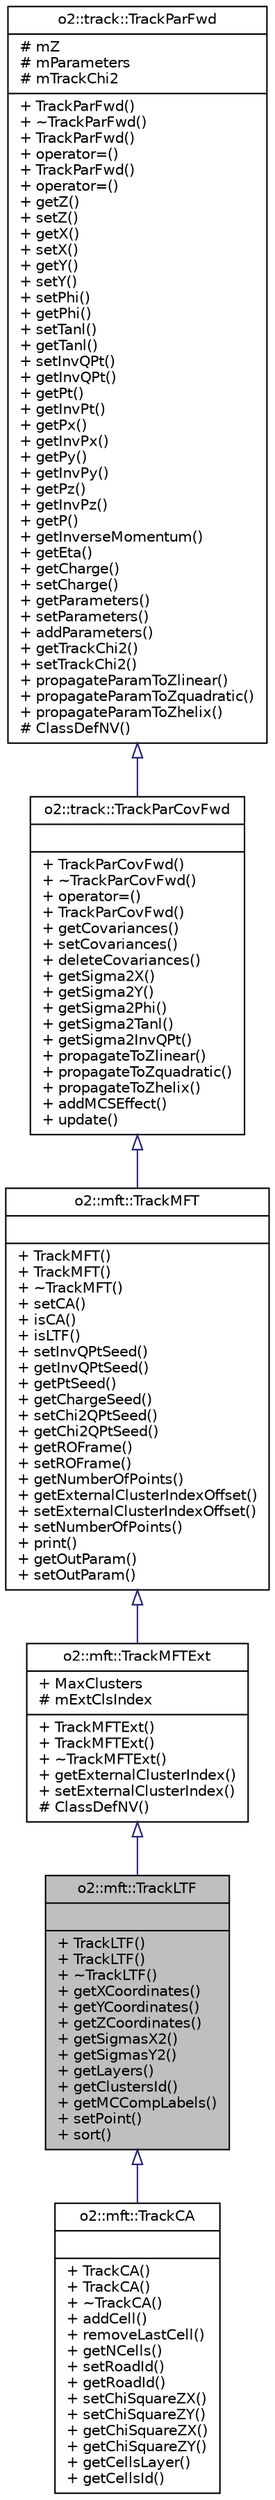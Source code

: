 digraph "o2::mft::TrackLTF"
{
 // INTERACTIVE_SVG=YES
  bgcolor="transparent";
  edge [fontname="Helvetica",fontsize="10",labelfontname="Helvetica",labelfontsize="10"];
  node [fontname="Helvetica",fontsize="10",shape=record];
  Node0 [label="{o2::mft::TrackLTF\n||+ TrackLTF()\l+ TrackLTF()\l+ ~TrackLTF()\l+ getXCoordinates()\l+ getYCoordinates()\l+ getZCoordinates()\l+ getSigmasX2()\l+ getSigmasY2()\l+ getLayers()\l+ getClustersId()\l+ getMCCompLabels()\l+ setPoint()\l+ sort()\l}",height=0.2,width=0.4,color="black", fillcolor="grey75", style="filled", fontcolor="black"];
  Node1 -> Node0 [dir="back",color="midnightblue",fontsize="10",style="solid",arrowtail="onormal",fontname="Helvetica"];
  Node1 [label="{o2::mft::TrackMFTExt\n|+ MaxClusters\l# mExtClsIndex\l|+ TrackMFTExt()\l+ TrackMFTExt()\l+ ~TrackMFTExt()\l+ getExternalClusterIndex()\l+ setExternalClusterIndex()\l# ClassDefNV()\l}",height=0.2,width=0.4,color="black",URL="$dc/d9e/classo2_1_1mft_1_1TrackMFTExt.html"];
  Node2 -> Node1 [dir="back",color="midnightblue",fontsize="10",style="solid",arrowtail="onormal",fontname="Helvetica"];
  Node2 [label="{o2::mft::TrackMFT\n||+ TrackMFT()\l+ TrackMFT()\l+ ~TrackMFT()\l+ setCA()\l+ isCA()\l+ isLTF()\l+ setInvQPtSeed()\l+ getInvQPtSeed()\l+ getPtSeed()\l+ getChargeSeed()\l+ setChi2QPtSeed()\l+ getChi2QPtSeed()\l+ getROFrame()\l+ setROFrame()\l+ getNumberOfPoints()\l+ getExternalClusterIndexOffset()\l+ setExternalClusterIndexOffset()\l+ setNumberOfPoints()\l+ print()\l+ getOutParam()\l+ setOutParam()\l}",height=0.2,width=0.4,color="black",URL="$d1/de4/classo2_1_1mft_1_1TrackMFT.html"];
  Node3 -> Node2 [dir="back",color="midnightblue",fontsize="10",style="solid",arrowtail="onormal",fontname="Helvetica"];
  Node3 [label="{o2::track::TrackParCovFwd\n||+ TrackParCovFwd()\l+ ~TrackParCovFwd()\l+ operator=()\l+ TrackParCovFwd()\l+ getCovariances()\l+ setCovariances()\l+ deleteCovariances()\l+ getSigma2X()\l+ getSigma2Y()\l+ getSigma2Phi()\l+ getSigma2Tanl()\l+ getSigma2InvQPt()\l+ propagateToZlinear()\l+ propagateToZquadratic()\l+ propagateToZhelix()\l+ addMCSEffect()\l+ update()\l}",height=0.2,width=0.4,color="black",URL="$d3/dad/classo2_1_1track_1_1TrackParCovFwd.html"];
  Node4 -> Node3 [dir="back",color="midnightblue",fontsize="10",style="solid",arrowtail="onormal",fontname="Helvetica"];
  Node4 [label="{o2::track::TrackParFwd\n|# mZ\l# mParameters\l# mTrackChi2\l|+ TrackParFwd()\l+ ~TrackParFwd()\l+ TrackParFwd()\l+ operator=()\l+ TrackParFwd()\l+ operator=()\l+ getZ()\l+ setZ()\l+ getX()\l+ setX()\l+ getY()\l+ setY()\l+ setPhi()\l+ getPhi()\l+ setTanl()\l+ getTanl()\l+ setInvQPt()\l+ getInvQPt()\l+ getPt()\l+ getInvPt()\l+ getPx()\l+ getInvPx()\l+ getPy()\l+ getInvPy()\l+ getPz()\l+ getInvPz()\l+ getP()\l+ getInverseMomentum()\l+ getEta()\l+ getCharge()\l+ setCharge()\l+ getParameters()\l+ setParameters()\l+ addParameters()\l+ getTrackChi2()\l+ setTrackChi2()\l+ propagateParamToZlinear()\l+ propagateParamToZquadratic()\l+ propagateParamToZhelix()\l# ClassDefNV()\l}",height=0.2,width=0.4,color="black",URL="$d8/d10/classo2_1_1track_1_1TrackParFwd.html"];
  Node0 -> Node5 [dir="back",color="midnightblue",fontsize="10",style="solid",arrowtail="onormal",fontname="Helvetica"];
  Node5 [label="{o2::mft::TrackCA\n||+ TrackCA()\l+ TrackCA()\l+ ~TrackCA()\l+ addCell()\l+ removeLastCell()\l+ getNCells()\l+ setRoadId()\l+ getRoadId()\l+ setChiSquareZX()\l+ setChiSquareZY()\l+ getChiSquareZX()\l+ getChiSquareZY()\l+ getCellsLayer()\l+ getCellsId()\l}",height=0.2,width=0.4,color="black",URL="$dd/d8d/classo2_1_1mft_1_1TrackCA.html"];
}
